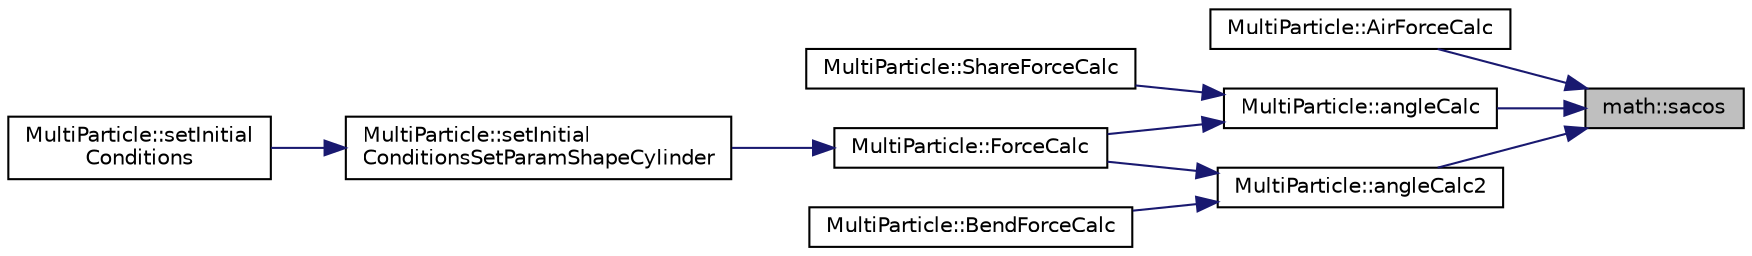 digraph "math::sacos"
{
 // LATEX_PDF_SIZE
  edge [fontname="Helvetica",fontsize="10",labelfontname="Helvetica",labelfontsize="10"];
  node [fontname="Helvetica",fontsize="10",shape=record];
  rankdir="RL";
  Node1 [label="math::sacos",height=0.2,width=0.4,color="black", fillcolor="grey75", style="filled", fontcolor="black",tooltip="安全なarc cos. 戻り値がnanにならない"];
  Node1 -> Node2 [dir="back",color="midnightblue",fontsize="10",style="solid",fontname="Helvetica"];
  Node2 [label="MultiParticle::AirForceCalc",height=0.2,width=0.4,color="black", fillcolor="white", style="filled",URL="$classMultiParticle.html#a6ed8cc492cc2ae93be31064c9a80b4e9",tooltip="Air Force and Disturbance calc"];
  Node1 -> Node3 [dir="back",color="midnightblue",fontsize="10",style="solid",fontname="Helvetica"];
  Node3 [label="MultiParticle::angleCalc",height=0.2,width=0.4,color="black", fillcolor="white", style="filled",URL="$classMultiParticle.html#a1bb331b0c4656bb440072cbc55432e9d",tooltip="せん断角度 βを求める"];
  Node3 -> Node4 [dir="back",color="midnightblue",fontsize="10",style="solid",fontname="Helvetica"];
  Node4 [label="MultiParticle::ForceCalc",height=0.2,width=0.4,color="black", fillcolor="white", style="filled",URL="$classMultiParticle.html#a173d54a7d555cc1fa844a0b9f77f74c6",tooltip="Calclate force per particles. (各粒子での力とそれを求めるために必要な値を計算する)"];
  Node4 -> Node5 [dir="back",color="midnightblue",fontsize="10",style="solid",fontname="Helvetica"];
  Node5 [label="MultiParticle::setInitial\lConditionsSetParamShapeCylinder",height=0.2,width=0.4,color="black", fillcolor="white", style="filled",URL="$classMultiParticle.html#aa26eed38322c386a7989a674b6de54ee",tooltip="形状がCylinderの場合の初期値を指定する"];
  Node5 -> Node6 [dir="back",color="midnightblue",fontsize="10",style="solid",fontname="Helvetica"];
  Node6 [label="MultiParticle::setInitial\lConditions",height=0.2,width=0.4,color="black", fillcolor="white", style="filled",URL="$classMultiParticle.html#a43e7dad0dcd509e0e5914547c071a49f",tooltip="最初に書く粒子間のパラメータを求める"];
  Node3 -> Node7 [dir="back",color="midnightblue",fontsize="10",style="solid",fontname="Helvetica"];
  Node7 [label="MultiParticle::ShareForceCalc",height=0.2,width=0.4,color="black", fillcolor="white", style="filled",URL="$classMultiParticle.html#aaf2973cd22b6d163bdf7001d959a53e4",tooltip="ShareForceCalc"];
  Node1 -> Node8 [dir="back",color="midnightblue",fontsize="10",style="solid",fontname="Helvetica"];
  Node8 [label="MultiParticle::angleCalc2",height=0.2,width=0.4,color="black", fillcolor="white", style="filled",URL="$classMultiParticle.html#a6abb4929f11bab7a918abfd387210934",tooltip="曲げ角度 αを求める"];
  Node8 -> Node9 [dir="back",color="midnightblue",fontsize="10",style="solid",fontname="Helvetica"];
  Node9 [label="MultiParticle::BendForceCalc",height=0.2,width=0.4,color="black", fillcolor="white", style="filled",URL="$classMultiParticle.html#abcb140c76235e68ef5c4a038d6165728",tooltip="BendForceCalc"];
  Node8 -> Node4 [dir="back",color="midnightblue",fontsize="10",style="solid",fontname="Helvetica"];
}
